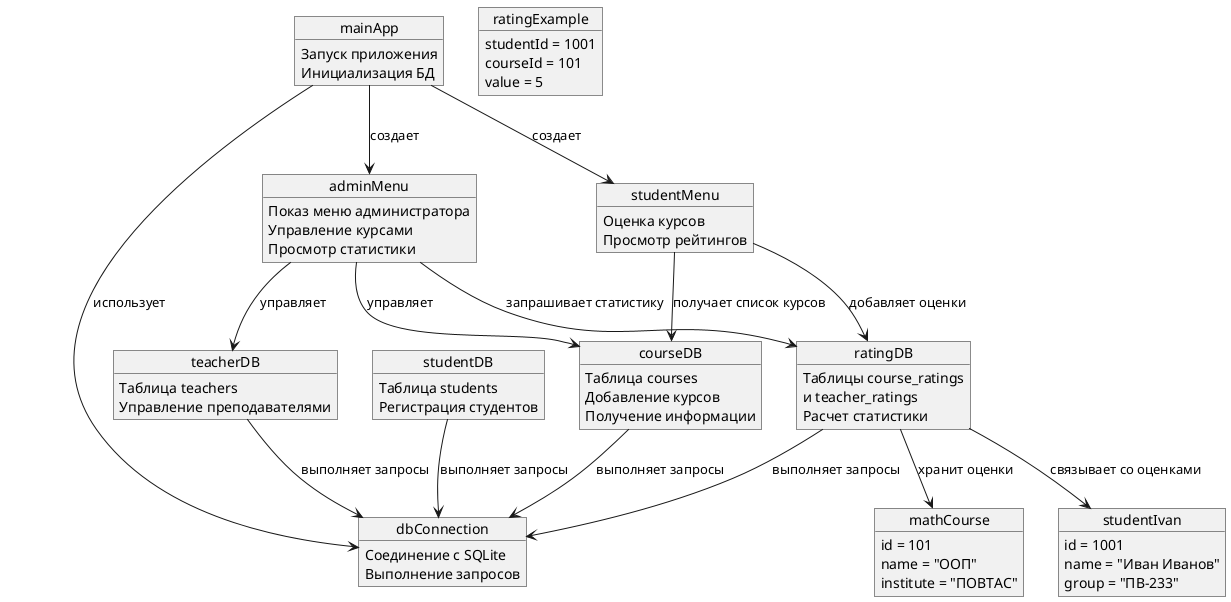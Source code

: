 @startuml

'#########################################
' Основные объекты приложения
'#########################################

object mainApp {
  Запуск приложения
  Инициализация БД
}

object adminMenu {
  Показ меню администратора
  Управление курсами
  Просмотр статистики
}

object studentMenu {
  Оценка курсов
  Просмотр рейтингов
}

object dbConnection {
  Соединение с SQLite
  Выполнение запросов
}

'#########################################
' Объекты базы данных
'#########################################

object courseDB {
  Таблица courses
  Добавление курсов
  Получение информации
}

object ratingDB {
  Таблицы course_ratings
  и teacher_ratings
  Расчет статистики
}

object studentDB {
  Таблица students
  Регистрация студентов
}

object teacherDB {
  Таблица teachers
  Управление преподавателями
}

'#########################################
' Взаимодействия
'#########################################

mainApp --> dbConnection : использует
mainApp --> adminMenu : создает
mainApp --> studentMenu : создает

adminMenu --> courseDB : управляет
adminMenu --> teacherDB : управляет
adminMenu --> ratingDB : запрашивает статистику

studentMenu --> ratingDB : добавляет оценки
studentMenu --> courseDB : получает список курсов

courseDB --> dbConnection : выполняет запросы
ratingDB --> dbConnection : выполняет запросы

studentDB --> dbConnection : выполняет запросы
teacherDB --> dbConnection : выполняет запросы

'#########################################
' Примеры экземпляров данных
'#########################################

object mathCourse {
  id = 101
  name = "ООП"
  institute = "ПОВТАС"
}

object studentIvan {
  id = 1001
  name = "Иван Иванов"
  group = "ПВ-233"
}

object ratingExample {
  studentId = 1001
  courseId = 101
  value = 5
}

ratingDB --> mathCourse : хранит оценки
ratingDB --> studentIvan : связывает со оценками

@enduml